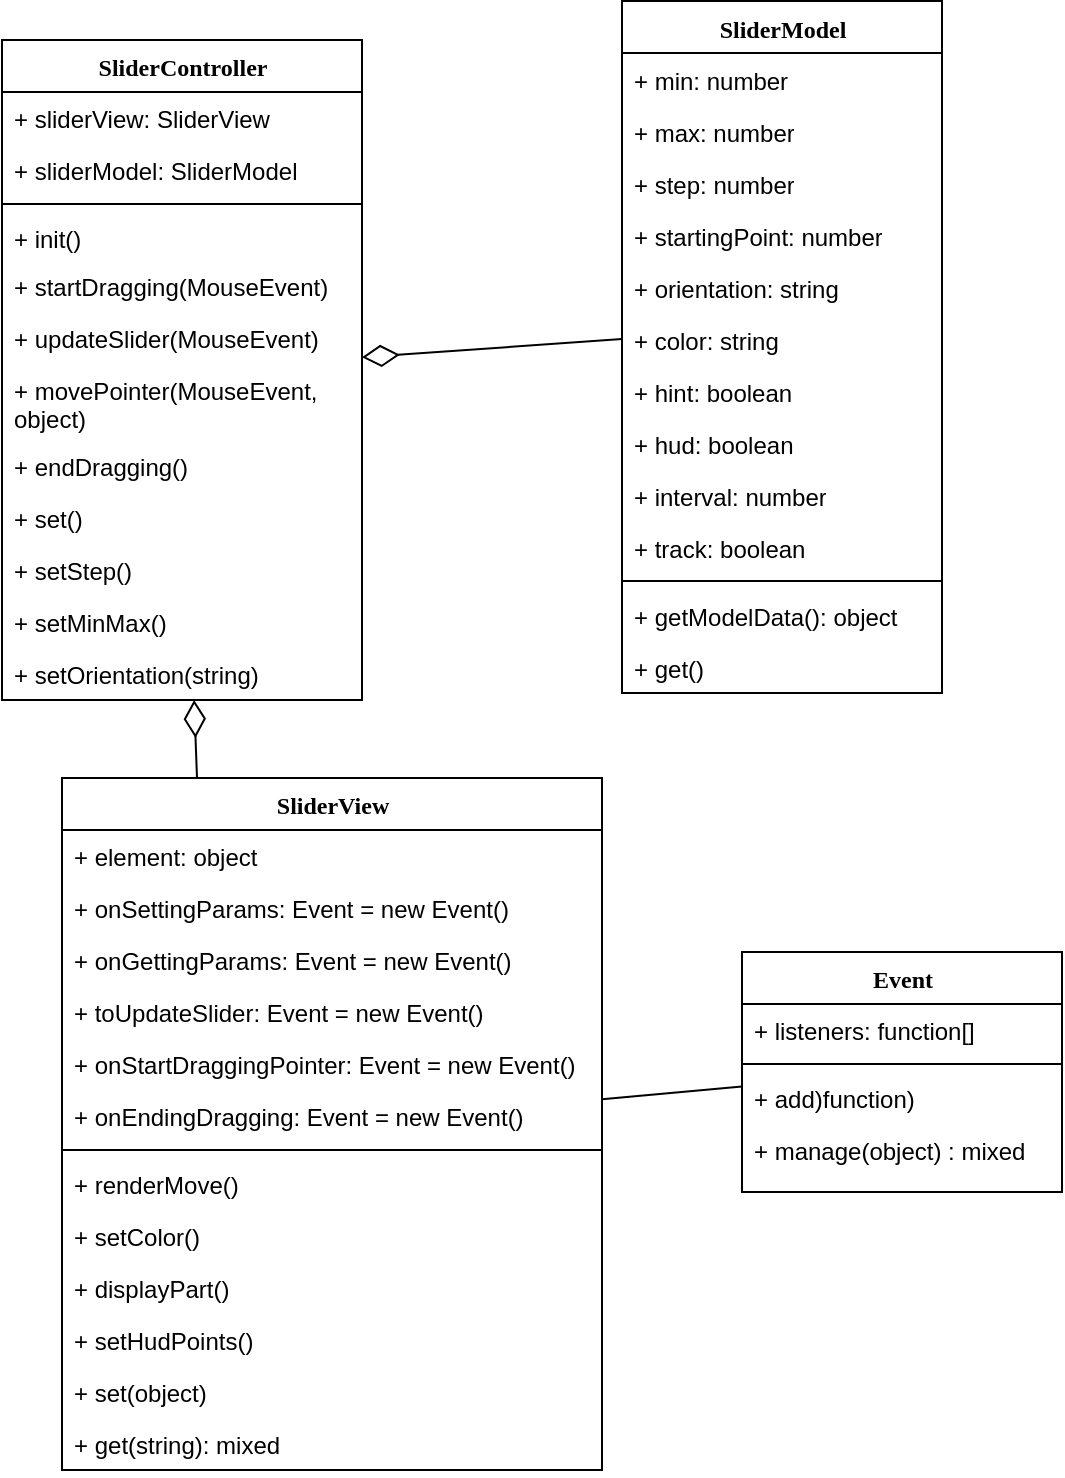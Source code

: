<mxfile version="10.6.8" type="device"><diagram name="Page-1" id="9f46799a-70d6-7492-0946-bef42562c5a5"><mxGraphModel dx="754" dy="748" grid="1" gridSize="10" guides="1" tooltips="1" connect="1" arrows="1" fold="1" page="1" pageScale="1" pageWidth="1100" pageHeight="850" background="#ffffff" math="0" shadow="0"><root><mxCell id="0"/><mxCell id="1" parent="0"/><mxCell id="78961159f06e98e8-17" value="SliderController" style="swimlane;html=1;fontStyle=1;align=center;verticalAlign=top;childLayout=stackLayout;horizontal=1;startSize=26;horizontalStack=0;resizeParent=1;resizeLast=0;collapsible=1;marginBottom=0;swimlaneFillColor=#ffffff;rounded=0;shadow=0;comic=0;labelBackgroundColor=none;strokeColor=#000000;strokeWidth=1;fillColor=none;fontFamily=Verdana;fontSize=12;fontColor=#000000;" parent="1" vertex="1"><mxGeometry x="120" y="27" width="180" height="330" as="geometry"/></mxCell><mxCell id="78961159f06e98e8-21" value="+ sliderView: SliderView" style="text;html=1;strokeColor=none;fillColor=none;align=left;verticalAlign=top;spacingLeft=4;spacingRight=4;whiteSpace=wrap;overflow=hidden;rotatable=0;points=[[0,0.5],[1,0.5]];portConstraint=eastwest;" parent="78961159f06e98e8-17" vertex="1"><mxGeometry y="26" width="180" height="26" as="geometry"/></mxCell><mxCell id="78961159f06e98e8-23" value="+ sliderModel: SliderModel" style="text;html=1;strokeColor=none;fillColor=none;align=left;verticalAlign=top;spacingLeft=4;spacingRight=4;whiteSpace=wrap;overflow=hidden;rotatable=0;points=[[0,0.5],[1,0.5]];portConstraint=eastwest;" parent="78961159f06e98e8-17" vertex="1"><mxGeometry y="52" width="180" height="26" as="geometry"/></mxCell><mxCell id="78961159f06e98e8-19" value="" style="line;html=1;strokeWidth=1;fillColor=none;align=left;verticalAlign=middle;spacingTop=-1;spacingLeft=3;spacingRight=3;rotatable=0;labelPosition=right;points=[];portConstraint=eastwest;" parent="78961159f06e98e8-17" vertex="1"><mxGeometry y="78" width="180" height="8" as="geometry"/></mxCell><mxCell id="78961159f06e98e8-20" value="+ init()" style="text;html=1;strokeColor=none;fillColor=none;align=left;verticalAlign=top;spacingLeft=4;spacingRight=4;whiteSpace=wrap;overflow=hidden;rotatable=0;points=[[0,0.5],[1,0.5]];portConstraint=eastwest;" parent="78961159f06e98e8-17" vertex="1"><mxGeometry y="86" width="180" height="24" as="geometry"/></mxCell><mxCell id="78961159f06e98e8-27" value="+ startDragging(MouseEvent)" style="text;html=1;strokeColor=none;fillColor=none;align=left;verticalAlign=top;spacingLeft=4;spacingRight=4;whiteSpace=wrap;overflow=hidden;rotatable=0;points=[[0,0.5],[1,0.5]];portConstraint=eastwest;" parent="78961159f06e98e8-17" vertex="1"><mxGeometry y="110" width="180" height="26" as="geometry"/></mxCell><mxCell id="wdr2SHdZXJwtwOJVgxcQ-10" value="+ updateSlider(MouseEvent)" style="text;html=1;strokeColor=none;fillColor=none;align=left;verticalAlign=top;spacingLeft=4;spacingRight=4;whiteSpace=wrap;overflow=hidden;rotatable=0;points=[[0,0.5],[1,0.5]];portConstraint=eastwest;" vertex="1" parent="78961159f06e98e8-17"><mxGeometry y="136" width="180" height="26" as="geometry"/></mxCell><mxCell id="wdr2SHdZXJwtwOJVgxcQ-11" value="+ movePointer(MouseEvent, object)" style="text;html=1;strokeColor=none;fillColor=none;align=left;verticalAlign=top;spacingLeft=4;spacingRight=4;whiteSpace=wrap;overflow=hidden;rotatable=0;points=[[0,0.5],[1,0.5]];portConstraint=eastwest;" vertex="1" parent="78961159f06e98e8-17"><mxGeometry y="162" width="180" height="38" as="geometry"/></mxCell><mxCell id="wdr2SHdZXJwtwOJVgxcQ-12" value="+ endDragging()" style="text;html=1;strokeColor=none;fillColor=none;align=left;verticalAlign=top;spacingLeft=4;spacingRight=4;whiteSpace=wrap;overflow=hidden;rotatable=0;points=[[0,0.5],[1,0.5]];portConstraint=eastwest;" vertex="1" parent="78961159f06e98e8-17"><mxGeometry y="200" width="180" height="26" as="geometry"/></mxCell><mxCell id="wdr2SHdZXJwtwOJVgxcQ-19" value="+ set()" style="text;html=1;strokeColor=none;fillColor=none;align=left;verticalAlign=top;spacingLeft=4;spacingRight=4;whiteSpace=wrap;overflow=hidden;rotatable=0;points=[[0,0.5],[1,0.5]];portConstraint=eastwest;" vertex="1" parent="78961159f06e98e8-17"><mxGeometry y="226" width="180" height="26" as="geometry"/></mxCell><mxCell id="wdr2SHdZXJwtwOJVgxcQ-16" value="+ setStep()" style="text;html=1;strokeColor=none;fillColor=none;align=left;verticalAlign=top;spacingLeft=4;spacingRight=4;whiteSpace=wrap;overflow=hidden;rotatable=0;points=[[0,0.5],[1,0.5]];portConstraint=eastwest;" vertex="1" parent="78961159f06e98e8-17"><mxGeometry y="252" width="180" height="26" as="geometry"/></mxCell><mxCell id="wdr2SHdZXJwtwOJVgxcQ-18" value="+ setMinMax()" style="text;html=1;strokeColor=none;fillColor=none;align=left;verticalAlign=top;spacingLeft=4;spacingRight=4;whiteSpace=wrap;overflow=hidden;rotatable=0;points=[[0,0.5],[1,0.5]];portConstraint=eastwest;" vertex="1" parent="78961159f06e98e8-17"><mxGeometry y="278" width="180" height="26" as="geometry"/></mxCell><mxCell id="wdr2SHdZXJwtwOJVgxcQ-35" value="+ setOrientation(string)" style="text;html=1;strokeColor=none;fillColor=none;align=left;verticalAlign=top;spacingLeft=4;spacingRight=4;whiteSpace=wrap;overflow=hidden;rotatable=0;points=[[0,0.5],[1,0.5]];portConstraint=eastwest;" vertex="1" parent="78961159f06e98e8-17"><mxGeometry y="304" width="180" height="26" as="geometry"/></mxCell><mxCell id="wdr2SHdZXJwtwOJVgxcQ-32" style="orthogonalLoop=1;jettySize=auto;html=1;exitX=0.25;exitY=0;exitDx=0;exitDy=0;endArrow=diamondThin;endFill=0;endSize=16;" edge="1" parent="1" source="78961159f06e98e8-30" target="78961159f06e98e8-17"><mxGeometry relative="1" as="geometry"/></mxCell><mxCell id="78961159f06e98e8-30" value="SliderView" style="swimlane;html=1;fontStyle=1;align=center;verticalAlign=top;childLayout=stackLayout;horizontal=1;startSize=26;horizontalStack=0;resizeParent=1;resizeLast=0;collapsible=1;marginBottom=0;swimlaneFillColor=#ffffff;rounded=0;shadow=0;comic=0;labelBackgroundColor=none;strokeColor=#000000;strokeWidth=1;fillColor=none;fontFamily=Verdana;fontSize=12;fontColor=#000000;" parent="1" vertex="1"><mxGeometry x="150" y="396" width="270" height="346" as="geometry"><mxRectangle x="150" y="374" width="100" height="26" as="alternateBounds"/></mxGeometry></mxCell><mxCell id="78961159f06e98e8-31" value="+ element: object" style="text;html=1;strokeColor=none;fillColor=none;align=left;verticalAlign=top;spacingLeft=4;spacingRight=4;whiteSpace=wrap;overflow=hidden;rotatable=0;points=[[0,0.5],[1,0.5]];portConstraint=eastwest;" parent="78961159f06e98e8-30" vertex="1"><mxGeometry y="26" width="270" height="26" as="geometry"/></mxCell><mxCell id="78961159f06e98e8-32" value="+ onSettingParams: Event = new Event()" style="text;html=1;strokeColor=none;fillColor=none;align=left;verticalAlign=top;spacingLeft=4;spacingRight=4;whiteSpace=wrap;overflow=hidden;rotatable=0;points=[[0,0.5],[1,0.5]];portConstraint=eastwest;" parent="78961159f06e98e8-30" vertex="1"><mxGeometry y="52" width="270" height="26" as="geometry"/></mxCell><mxCell id="wdr2SHdZXJwtwOJVgxcQ-22" value="+&amp;nbsp;onGettingParams: Event = new Event()" style="text;html=1;strokeColor=none;fillColor=none;align=left;verticalAlign=top;spacingLeft=4;spacingRight=4;whiteSpace=wrap;overflow=hidden;rotatable=0;points=[[0,0.5],[1,0.5]];portConstraint=eastwest;" vertex="1" parent="78961159f06e98e8-30"><mxGeometry y="78" width="270" height="26" as="geometry"/></mxCell><mxCell id="wdr2SHdZXJwtwOJVgxcQ-24" value="+&amp;nbsp;toUpdateSlider: Event = new Event()" style="text;html=1;strokeColor=none;fillColor=none;align=left;verticalAlign=top;spacingLeft=4;spacingRight=4;whiteSpace=wrap;overflow=hidden;rotatable=0;points=[[0,0.5],[1,0.5]];portConstraint=eastwest;" vertex="1" parent="78961159f06e98e8-30"><mxGeometry y="104" width="270" height="26" as="geometry"/></mxCell><mxCell id="wdr2SHdZXJwtwOJVgxcQ-23" value="+&amp;nbsp;onStartDraggingPointer: Event = new Event()" style="text;html=1;strokeColor=none;fillColor=none;align=left;verticalAlign=top;spacingLeft=4;spacingRight=4;whiteSpace=wrap;overflow=hidden;rotatable=0;points=[[0,0.5],[1,0.5]];portConstraint=eastwest;" vertex="1" parent="78961159f06e98e8-30"><mxGeometry y="130" width="270" height="26" as="geometry"/></mxCell><mxCell id="78961159f06e98e8-34" value="+&amp;nbsp;onEndingDragging: Event = new Event()" style="text;html=1;strokeColor=none;fillColor=none;align=left;verticalAlign=top;spacingLeft=4;spacingRight=4;whiteSpace=wrap;overflow=hidden;rotatable=0;points=[[0,0.5],[1,0.5]];portConstraint=eastwest;" parent="78961159f06e98e8-30" vertex="1"><mxGeometry y="156" width="270" height="26" as="geometry"/></mxCell><mxCell id="78961159f06e98e8-38" value="" style="line;html=1;strokeWidth=1;fillColor=none;align=left;verticalAlign=middle;spacingTop=-1;spacingLeft=3;spacingRight=3;rotatable=0;labelPosition=right;points=[];portConstraint=eastwest;" parent="78961159f06e98e8-30" vertex="1"><mxGeometry y="182" width="270" height="8" as="geometry"/></mxCell><mxCell id="wdr2SHdZXJwtwOJVgxcQ-13" value="+ renderMove()" style="text;html=1;strokeColor=none;fillColor=none;align=left;verticalAlign=top;spacingLeft=4;spacingRight=4;whiteSpace=wrap;overflow=hidden;rotatable=0;points=[[0,0.5],[1,0.5]];portConstraint=eastwest;" vertex="1" parent="78961159f06e98e8-30"><mxGeometry y="190" width="270" height="26" as="geometry"/></mxCell><mxCell id="wdr2SHdZXJwtwOJVgxcQ-14" value="+ setColor()" style="text;html=1;strokeColor=none;fillColor=none;align=left;verticalAlign=top;spacingLeft=4;spacingRight=4;whiteSpace=wrap;overflow=hidden;rotatable=0;points=[[0,0.5],[1,0.5]];portConstraint=eastwest;" vertex="1" parent="78961159f06e98e8-30"><mxGeometry y="216" width="270" height="26" as="geometry"/></mxCell><mxCell id="wdr2SHdZXJwtwOJVgxcQ-15" value="+ displayPart()" style="text;html=1;strokeColor=none;fillColor=none;align=left;verticalAlign=top;spacingLeft=4;spacingRight=4;whiteSpace=wrap;overflow=hidden;rotatable=0;points=[[0,0.5],[1,0.5]];portConstraint=eastwest;" vertex="1" parent="78961159f06e98e8-30"><mxGeometry y="242" width="270" height="26" as="geometry"/></mxCell><mxCell id="wdr2SHdZXJwtwOJVgxcQ-17" value="+ setHudPoints()" style="text;html=1;strokeColor=none;fillColor=none;align=left;verticalAlign=top;spacingLeft=4;spacingRight=4;whiteSpace=wrap;overflow=hidden;rotatable=0;points=[[0,0.5],[1,0.5]];portConstraint=eastwest;" vertex="1" parent="78961159f06e98e8-30"><mxGeometry y="268" width="270" height="26" as="geometry"/></mxCell><mxCell id="78961159f06e98e8-39" value="+ set(object)" style="text;html=1;strokeColor=none;fillColor=none;align=left;verticalAlign=top;spacingLeft=4;spacingRight=4;whiteSpace=wrap;overflow=hidden;rotatable=0;points=[[0,0.5],[1,0.5]];portConstraint=eastwest;" parent="78961159f06e98e8-30" vertex="1"><mxGeometry y="294" width="270" height="26" as="geometry"/></mxCell><mxCell id="78961159f06e98e8-40" value="+ get(string): mixed" style="text;html=1;strokeColor=none;fillColor=none;align=left;verticalAlign=top;spacingLeft=4;spacingRight=4;whiteSpace=wrap;overflow=hidden;rotatable=0;points=[[0,0.5],[1,0.5]];portConstraint=eastwest;" parent="78961159f06e98e8-30" vertex="1"><mxGeometry y="320" width="270" height="26" as="geometry"/></mxCell><mxCell id="78961159f06e98e8-43" value="SliderModel" style="swimlane;html=1;fontStyle=1;align=center;verticalAlign=top;childLayout=stackLayout;horizontal=1;startSize=26;horizontalStack=0;resizeParent=1;resizeLast=0;collapsible=1;marginBottom=0;swimlaneFillColor=#ffffff;rounded=0;shadow=0;comic=0;labelBackgroundColor=none;strokeColor=#000000;strokeWidth=1;fillColor=none;fontFamily=Verdana;fontSize=12;fontColor=#000000;" parent="1" vertex="1"><mxGeometry x="430" y="7.5" width="160" height="346" as="geometry"/></mxCell><mxCell id="78961159f06e98e8-44" value="+ min: number" style="text;html=1;strokeColor=none;fillColor=none;align=left;verticalAlign=top;spacingLeft=4;spacingRight=4;whiteSpace=wrap;overflow=hidden;rotatable=0;points=[[0,0.5],[1,0.5]];portConstraint=eastwest;" parent="78961159f06e98e8-43" vertex="1"><mxGeometry y="26" width="160" height="26" as="geometry"/></mxCell><mxCell id="wdr2SHdZXJwtwOJVgxcQ-30" value="+ max: number" style="text;html=1;strokeColor=none;fillColor=none;align=left;verticalAlign=top;spacingLeft=4;spacingRight=4;whiteSpace=wrap;overflow=hidden;rotatable=0;points=[[0,0.5],[1,0.5]];portConstraint=eastwest;" vertex="1" parent="78961159f06e98e8-43"><mxGeometry y="52" width="160" height="26" as="geometry"/></mxCell><mxCell id="wdr2SHdZXJwtwOJVgxcQ-29" value="+ step: number" style="text;html=1;strokeColor=none;fillColor=none;align=left;verticalAlign=top;spacingLeft=4;spacingRight=4;whiteSpace=wrap;overflow=hidden;rotatable=0;points=[[0,0.5],[1,0.5]];portConstraint=eastwest;" vertex="1" parent="78961159f06e98e8-43"><mxGeometry y="78" width="160" height="26" as="geometry"/></mxCell><mxCell id="wdr2SHdZXJwtwOJVgxcQ-28" value="+ startingPoint: number" style="text;html=1;strokeColor=none;fillColor=none;align=left;verticalAlign=top;spacingLeft=4;spacingRight=4;whiteSpace=wrap;overflow=hidden;rotatable=0;points=[[0,0.5],[1,0.5]];portConstraint=eastwest;" vertex="1" parent="78961159f06e98e8-43"><mxGeometry y="104" width="160" height="26" as="geometry"/></mxCell><mxCell id="wdr2SHdZXJwtwOJVgxcQ-27" value="+ orientation: string" style="text;html=1;strokeColor=none;fillColor=none;align=left;verticalAlign=top;spacingLeft=4;spacingRight=4;whiteSpace=wrap;overflow=hidden;rotatable=0;points=[[0,0.5],[1,0.5]];portConstraint=eastwest;" vertex="1" parent="78961159f06e98e8-43"><mxGeometry y="130" width="160" height="26" as="geometry"/></mxCell><mxCell id="wdr2SHdZXJwtwOJVgxcQ-26" value="+ color: string" style="text;html=1;strokeColor=none;fillColor=none;align=left;verticalAlign=top;spacingLeft=4;spacingRight=4;whiteSpace=wrap;overflow=hidden;rotatable=0;points=[[0,0.5],[1,0.5]];portConstraint=eastwest;" vertex="1" parent="78961159f06e98e8-43"><mxGeometry y="156" width="160" height="26" as="geometry"/></mxCell><mxCell id="wdr2SHdZXJwtwOJVgxcQ-25" value="+ hint: boolean" style="text;html=1;strokeColor=none;fillColor=none;align=left;verticalAlign=top;spacingLeft=4;spacingRight=4;whiteSpace=wrap;overflow=hidden;rotatable=0;points=[[0,0.5],[1,0.5]];portConstraint=eastwest;" vertex="1" parent="78961159f06e98e8-43"><mxGeometry y="182" width="160" height="26" as="geometry"/></mxCell><mxCell id="78961159f06e98e8-49" value="+ hud: boolean" style="text;html=1;strokeColor=none;fillColor=none;align=left;verticalAlign=top;spacingLeft=4;spacingRight=4;whiteSpace=wrap;overflow=hidden;rotatable=0;points=[[0,0.5],[1,0.5]];portConstraint=eastwest;" parent="78961159f06e98e8-43" vertex="1"><mxGeometry y="208" width="160" height="26" as="geometry"/></mxCell><mxCell id="wdr2SHdZXJwtwOJVgxcQ-31" value="+ interval: number" style="text;html=1;strokeColor=none;fillColor=none;align=left;verticalAlign=top;spacingLeft=4;spacingRight=4;whiteSpace=wrap;overflow=hidden;rotatable=0;points=[[0,0.5],[1,0.5]];portConstraint=eastwest;" vertex="1" parent="78961159f06e98e8-43"><mxGeometry y="234" width="160" height="26" as="geometry"/></mxCell><mxCell id="78961159f06e98e8-50" value="+ track: boolean" style="text;html=1;strokeColor=none;fillColor=none;align=left;verticalAlign=top;spacingLeft=4;spacingRight=4;whiteSpace=wrap;overflow=hidden;rotatable=0;points=[[0,0.5],[1,0.5]];portConstraint=eastwest;" parent="78961159f06e98e8-43" vertex="1"><mxGeometry y="260" width="160" height="26" as="geometry"/></mxCell><mxCell id="78961159f06e98e8-51" value="" style="line;html=1;strokeWidth=1;fillColor=none;align=left;verticalAlign=middle;spacingTop=-1;spacingLeft=3;spacingRight=3;rotatable=0;labelPosition=right;points=[];portConstraint=eastwest;" parent="78961159f06e98e8-43" vertex="1"><mxGeometry y="286" width="160" height="8" as="geometry"/></mxCell><mxCell id="78961159f06e98e8-52" value="+ getModelData(): object" style="text;html=1;strokeColor=none;fillColor=none;align=left;verticalAlign=top;spacingLeft=4;spacingRight=4;whiteSpace=wrap;overflow=hidden;rotatable=0;points=[[0,0.5],[1,0.5]];portConstraint=eastwest;" parent="78961159f06e98e8-43" vertex="1"><mxGeometry y="294" width="160" height="26" as="geometry"/></mxCell><mxCell id="wdr2SHdZXJwtwOJVgxcQ-20" value="+ get()" style="text;html=1;strokeColor=none;fillColor=none;align=left;verticalAlign=top;spacingLeft=4;spacingRight=4;whiteSpace=wrap;overflow=hidden;rotatable=0;points=[[0,0.5],[1,0.5]];portConstraint=eastwest;" vertex="1" parent="78961159f06e98e8-43"><mxGeometry y="320" width="160" height="26" as="geometry"/></mxCell><mxCell id="wdr2SHdZXJwtwOJVgxcQ-34" style="edgeStyle=none;rounded=0;orthogonalLoop=1;jettySize=auto;html=1;endArrow=none;endFill=0;" edge="1" parent="1" source="wdr2SHdZXJwtwOJVgxcQ-1" target="78961159f06e98e8-30"><mxGeometry relative="1" as="geometry"><mxPoint x="420" y="553" as="targetPoint"/></mxGeometry></mxCell><mxCell id="wdr2SHdZXJwtwOJVgxcQ-1" value="Event" style="swimlane;html=1;fontStyle=1;align=center;verticalAlign=top;childLayout=stackLayout;horizontal=1;startSize=26;horizontalStack=0;resizeParent=1;resizeLast=0;collapsible=1;marginBottom=0;swimlaneFillColor=#ffffff;rounded=0;shadow=0;comic=0;labelBackgroundColor=none;strokeColor=#000000;strokeWidth=1;fillColor=none;fontFamily=Verdana;fontSize=12;fontColor=#000000;" vertex="1" parent="1"><mxGeometry x="490" y="483" width="160" height="120" as="geometry"/></mxCell><mxCell id="wdr2SHdZXJwtwOJVgxcQ-2" value="+ listeners: function[]" style="text;html=1;strokeColor=none;fillColor=none;align=left;verticalAlign=top;spacingLeft=4;spacingRight=4;whiteSpace=wrap;overflow=hidden;rotatable=0;points=[[0,0.5],[1,0.5]];portConstraint=eastwest;" vertex="1" parent="wdr2SHdZXJwtwOJVgxcQ-1"><mxGeometry y="26" width="160" height="26" as="geometry"/></mxCell><mxCell id="wdr2SHdZXJwtwOJVgxcQ-6" value="" style="line;html=1;strokeWidth=1;fillColor=none;align=left;verticalAlign=middle;spacingTop=-1;spacingLeft=3;spacingRight=3;rotatable=0;labelPosition=right;points=[];portConstraint=eastwest;" vertex="1" parent="wdr2SHdZXJwtwOJVgxcQ-1"><mxGeometry y="52" width="160" height="8" as="geometry"/></mxCell><mxCell id="wdr2SHdZXJwtwOJVgxcQ-7" value="+ add)function)" style="text;html=1;strokeColor=none;fillColor=none;align=left;verticalAlign=top;spacingLeft=4;spacingRight=4;whiteSpace=wrap;overflow=hidden;rotatable=0;points=[[0,0.5],[1,0.5]];portConstraint=eastwest;" vertex="1" parent="wdr2SHdZXJwtwOJVgxcQ-1"><mxGeometry y="60" width="160" height="26" as="geometry"/></mxCell><mxCell id="wdr2SHdZXJwtwOJVgxcQ-8" value="+ manage(object) : mixed" style="text;html=1;strokeColor=none;fillColor=none;align=left;verticalAlign=top;spacingLeft=4;spacingRight=4;whiteSpace=wrap;overflow=hidden;rotatable=0;points=[[0,0.5],[1,0.5]];portConstraint=eastwest;" vertex="1" parent="wdr2SHdZXJwtwOJVgxcQ-1"><mxGeometry y="86" width="160" height="26" as="geometry"/></mxCell><mxCell id="wdr2SHdZXJwtwOJVgxcQ-33" style="orthogonalLoop=1;jettySize=auto;html=1;rounded=0;exitX=0;exitY=0.5;exitDx=0;exitDy=0;endArrow=diamondThin;endFill=0;endSize=16;" edge="1" parent="1" source="wdr2SHdZXJwtwOJVgxcQ-26" target="78961159f06e98e8-17"><mxGeometry relative="1" as="geometry"/></mxCell></root></mxGraphModel></diagram></mxfile>
